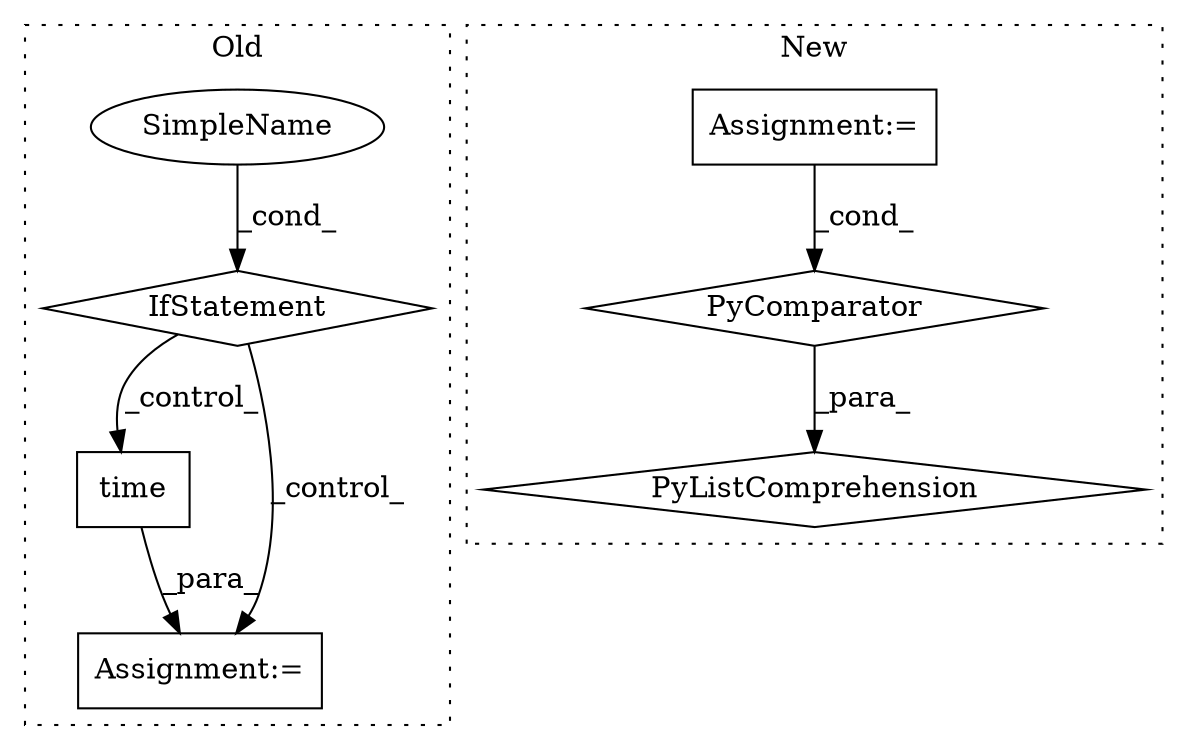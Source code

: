digraph G {
subgraph cluster0 {
1 [label="time" a="32" s="12340" l="6" shape="box"];
4 [label="Assignment:=" a="7" s="12334" l="1" shape="box"];
6 [label="IfStatement" a="25" s="12276,12306" l="4,2" shape="diamond"];
7 [label="SimpleName" a="42" s="" l="" shape="ellipse"];
label = "Old";
style="dotted";
}
subgraph cluster1 {
2 [label="PyComparator" a="113" s="12336" l="32" shape="diamond"];
3 [label="Assignment:=" a="7" s="12336" l="32" shape="box"];
5 [label="PyListComprehension" a="109" s="12226" l="155" shape="diamond"];
label = "New";
style="dotted";
}
1 -> 4 [label="_para_"];
2 -> 5 [label="_para_"];
3 -> 2 [label="_cond_"];
6 -> 4 [label="_control_"];
6 -> 1 [label="_control_"];
7 -> 6 [label="_cond_"];
}